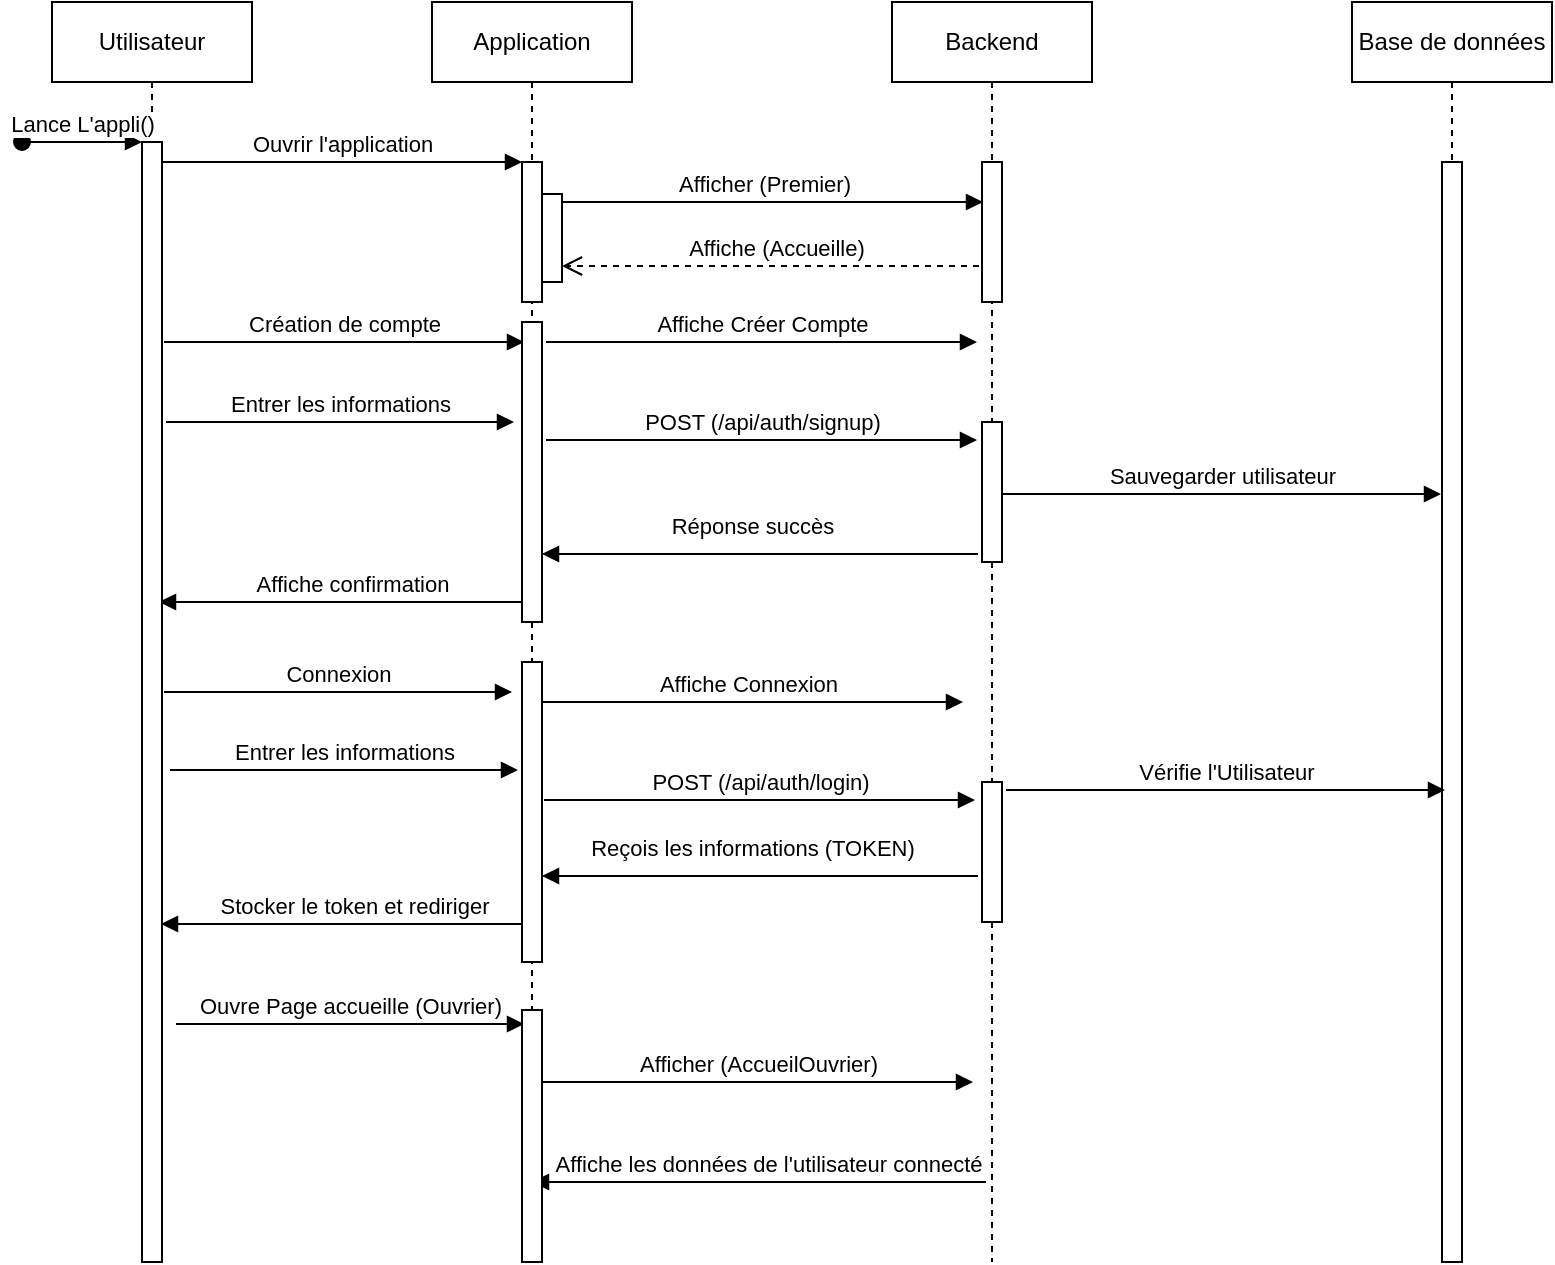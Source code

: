 <mxfile version="24.4.7" type="github">
  <diagram name="Page-1" id="ePx-Siqfa-JBIc3tZE89">
    <mxGraphModel dx="1674" dy="790" grid="1" gridSize="10" guides="1" tooltips="1" connect="1" arrows="1" fold="1" page="1" pageScale="1" pageWidth="1169" pageHeight="827" math="0" shadow="0">
      <root>
        <mxCell id="0" />
        <mxCell id="1" parent="0" />
        <mxCell id="JowL3XHhMeXL7V76OEd_-43" value="Affiche Connexion" style="html=1;verticalAlign=bottom;endArrow=block;edgeStyle=elbowEdgeStyle;elbow=vertical;curved=0;rounded=0;" edge="1" parent="1">
          <mxGeometry relative="1" as="geometry">
            <mxPoint x="473" y="400" as="sourcePoint" />
            <Array as="points">
              <mxPoint x="549" y="400" />
            </Array>
            <mxPoint x="688.5" y="400" as="targetPoint" />
          </mxGeometry>
        </mxCell>
        <mxCell id="JowL3XHhMeXL7V76OEd_-44" value="Stocker le token et rediriger" style="html=1;verticalAlign=bottom;endArrow=block;edgeStyle=elbowEdgeStyle;elbow=vertical;curved=0;rounded=0;" edge="1" parent="1">
          <mxGeometry x="0.286" relative="1" as="geometry">
            <mxPoint x="388" y="511" as="sourcePoint" />
            <Array as="points">
              <mxPoint x="473" y="511" />
            </Array>
            <mxPoint x="287.5" y="511" as="targetPoint" />
            <mxPoint as="offset" />
          </mxGeometry>
        </mxCell>
        <mxCell id="JowL3XHhMeXL7V76OEd_-45" value="Affiche confirmation" style="html=1;verticalAlign=bottom;endArrow=block;edgeStyle=elbowEdgeStyle;elbow=vertical;curved=0;rounded=0;" edge="1" parent="1">
          <mxGeometry x="0.286" relative="1" as="geometry">
            <mxPoint x="387" y="350" as="sourcePoint" />
            <Array as="points">
              <mxPoint x="472" y="350" />
            </Array>
            <mxPoint x="286.5" y="350" as="targetPoint" />
            <mxPoint as="offset" />
          </mxGeometry>
        </mxCell>
        <mxCell id="JowL3XHhMeXL7V76OEd_-46" value="Utilisateur" style="shape=umlLifeline;perimeter=lifelinePerimeter;whiteSpace=wrap;html=1;container=0;dropTarget=0;collapsible=0;recursiveResize=0;outlineConnect=0;portConstraint=eastwest;newEdgeStyle={&quot;edgeStyle&quot;:&quot;elbowEdgeStyle&quot;,&quot;elbow&quot;:&quot;vertical&quot;,&quot;curved&quot;:0,&quot;rounded&quot;:0};" vertex="1" parent="1">
          <mxGeometry x="233" y="50" width="100" height="630" as="geometry" />
        </mxCell>
        <mxCell id="JowL3XHhMeXL7V76OEd_-47" value="" style="html=1;points=[];perimeter=orthogonalPerimeter;outlineConnect=0;targetShapes=umlLifeline;portConstraint=eastwest;newEdgeStyle={&quot;edgeStyle&quot;:&quot;elbowEdgeStyle&quot;,&quot;elbow&quot;:&quot;vertical&quot;,&quot;curved&quot;:0,&quot;rounded&quot;:0};" vertex="1" parent="JowL3XHhMeXL7V76OEd_-46">
          <mxGeometry x="45" y="70" width="10" height="560" as="geometry" />
        </mxCell>
        <mxCell id="JowL3XHhMeXL7V76OEd_-48" value="Lance L&#39;appli()" style="html=1;verticalAlign=bottom;startArrow=oval;endArrow=block;startSize=8;edgeStyle=elbowEdgeStyle;elbow=vertical;curved=0;rounded=0;" edge="1" parent="JowL3XHhMeXL7V76OEd_-46" target="JowL3XHhMeXL7V76OEd_-47">
          <mxGeometry relative="1" as="geometry">
            <mxPoint x="-15" y="70" as="sourcePoint" />
          </mxGeometry>
        </mxCell>
        <mxCell id="JowL3XHhMeXL7V76OEd_-49" value="&lt;div&gt;Application&lt;/div&gt;" style="shape=umlLifeline;perimeter=lifelinePerimeter;whiteSpace=wrap;html=1;container=0;dropTarget=0;collapsible=0;recursiveResize=0;outlineConnect=0;portConstraint=eastwest;newEdgeStyle={&quot;edgeStyle&quot;:&quot;elbowEdgeStyle&quot;,&quot;elbow&quot;:&quot;vertical&quot;,&quot;curved&quot;:0,&quot;rounded&quot;:0};" vertex="1" parent="1">
          <mxGeometry x="423" y="50" width="100" height="630" as="geometry" />
        </mxCell>
        <mxCell id="JowL3XHhMeXL7V76OEd_-50" value="" style="html=1;points=[];perimeter=orthogonalPerimeter;outlineConnect=0;targetShapes=umlLifeline;portConstraint=eastwest;newEdgeStyle={&quot;edgeStyle&quot;:&quot;elbowEdgeStyle&quot;,&quot;elbow&quot;:&quot;vertical&quot;,&quot;curved&quot;:0,&quot;rounded&quot;:0};" vertex="1" parent="JowL3XHhMeXL7V76OEd_-49">
          <mxGeometry x="45" y="80" width="10" height="70" as="geometry" />
        </mxCell>
        <mxCell id="JowL3XHhMeXL7V76OEd_-51" value="" style="html=1;points=[];perimeter=orthogonalPerimeter;outlineConnect=0;targetShapes=umlLifeline;portConstraint=eastwest;newEdgeStyle={&quot;edgeStyle&quot;:&quot;elbowEdgeStyle&quot;,&quot;elbow&quot;:&quot;vertical&quot;,&quot;curved&quot;:0,&quot;rounded&quot;:0};" vertex="1" parent="JowL3XHhMeXL7V76OEd_-49">
          <mxGeometry x="45" y="330" width="10" height="150" as="geometry" />
        </mxCell>
        <mxCell id="JowL3XHhMeXL7V76OEd_-52" value="Ouvrir l&#39;application" style="html=1;verticalAlign=bottom;endArrow=block;edgeStyle=elbowEdgeStyle;elbow=vertical;curved=0;rounded=0;" edge="1" parent="1" source="JowL3XHhMeXL7V76OEd_-47" target="JowL3XHhMeXL7V76OEd_-50">
          <mxGeometry relative="1" as="geometry">
            <mxPoint x="388" y="140" as="sourcePoint" />
            <Array as="points">
              <mxPoint x="373" y="130" />
            </Array>
          </mxGeometry>
        </mxCell>
        <mxCell id="JowL3XHhMeXL7V76OEd_-53" value="Affiche (Accueille)" style="html=1;verticalAlign=bottom;endArrow=open;dashed=1;endSize=8;edgeStyle=elbowEdgeStyle;elbow=vertical;curved=0;rounded=0;" edge="1" parent="1">
          <mxGeometry relative="1" as="geometry">
            <mxPoint x="488" y="182" as="targetPoint" />
            <Array as="points">
              <mxPoint x="583" y="182" />
            </Array>
            <mxPoint x="702.5" y="182" as="sourcePoint" />
          </mxGeometry>
        </mxCell>
        <mxCell id="JowL3XHhMeXL7V76OEd_-54" value="Backend " style="shape=umlLifeline;perimeter=lifelinePerimeter;whiteSpace=wrap;html=1;container=0;dropTarget=0;collapsible=0;recursiveResize=0;outlineConnect=0;portConstraint=eastwest;newEdgeStyle={&quot;edgeStyle&quot;:&quot;elbowEdgeStyle&quot;,&quot;elbow&quot;:&quot;vertical&quot;,&quot;curved&quot;:0,&quot;rounded&quot;:0};" vertex="1" parent="1">
          <mxGeometry x="653" y="50" width="100" height="630" as="geometry" />
        </mxCell>
        <mxCell id="JowL3XHhMeXL7V76OEd_-55" value="" style="html=1;points=[];perimeter=orthogonalPerimeter;outlineConnect=0;targetShapes=umlLifeline;portConstraint=eastwest;newEdgeStyle={&quot;edgeStyle&quot;:&quot;elbowEdgeStyle&quot;,&quot;elbow&quot;:&quot;vertical&quot;,&quot;curved&quot;:0,&quot;rounded&quot;:0};" vertex="1" parent="JowL3XHhMeXL7V76OEd_-54">
          <mxGeometry x="45" y="80" width="10" height="70" as="geometry" />
        </mxCell>
        <mxCell id="JowL3XHhMeXL7V76OEd_-56" value="" style="html=1;points=[];perimeter=orthogonalPerimeter;outlineConnect=0;targetShapes=umlLifeline;portConstraint=eastwest;newEdgeStyle={&quot;edgeStyle&quot;:&quot;elbowEdgeStyle&quot;,&quot;elbow&quot;:&quot;vertical&quot;,&quot;curved&quot;:0,&quot;rounded&quot;:0};" vertex="1" parent="JowL3XHhMeXL7V76OEd_-54">
          <mxGeometry x="45" y="210" width="10" height="70" as="geometry" />
        </mxCell>
        <mxCell id="JowL3XHhMeXL7V76OEd_-57" value="" style="html=1;points=[];perimeter=orthogonalPerimeter;outlineConnect=0;targetShapes=umlLifeline;portConstraint=eastwest;newEdgeStyle={&quot;edgeStyle&quot;:&quot;elbowEdgeStyle&quot;,&quot;elbow&quot;:&quot;vertical&quot;,&quot;curved&quot;:0,&quot;rounded&quot;:0};" vertex="1" parent="JowL3XHhMeXL7V76OEd_-54">
          <mxGeometry x="45" y="390" width="10" height="70" as="geometry" />
        </mxCell>
        <mxCell id="JowL3XHhMeXL7V76OEd_-59" value="&lt;div&gt;Base de données&lt;/div&gt;" style="shape=umlLifeline;perimeter=lifelinePerimeter;whiteSpace=wrap;html=1;container=0;dropTarget=0;collapsible=0;recursiveResize=0;outlineConnect=0;portConstraint=eastwest;newEdgeStyle={&quot;edgeStyle&quot;:&quot;elbowEdgeStyle&quot;,&quot;elbow&quot;:&quot;vertical&quot;,&quot;curved&quot;:0,&quot;rounded&quot;:0};" vertex="1" parent="1">
          <mxGeometry x="883" y="50" width="100" height="630" as="geometry" />
        </mxCell>
        <mxCell id="JowL3XHhMeXL7V76OEd_-60" value="" style="html=1;points=[];perimeter=orthogonalPerimeter;outlineConnect=0;targetShapes=umlLifeline;portConstraint=eastwest;newEdgeStyle={&quot;edgeStyle&quot;:&quot;elbowEdgeStyle&quot;,&quot;elbow&quot;:&quot;vertical&quot;,&quot;curved&quot;:0,&quot;rounded&quot;:0};" vertex="1" parent="JowL3XHhMeXL7V76OEd_-59">
          <mxGeometry x="45" y="80" width="10" height="550" as="geometry" />
        </mxCell>
        <mxCell id="JowL3XHhMeXL7V76OEd_-61" value="Afficher (Premier)" style="html=1;verticalAlign=bottom;endArrow=block;edgeStyle=elbowEdgeStyle;elbow=vertical;curved=0;rounded=0;" edge="1" parent="1">
          <mxGeometry relative="1" as="geometry">
            <mxPoint x="479" y="150" as="sourcePoint" />
            <Array as="points">
              <mxPoint x="554" y="150" />
            </Array>
            <mxPoint x="698.5" y="150" as="targetPoint" />
          </mxGeometry>
        </mxCell>
        <mxCell id="JowL3XHhMeXL7V76OEd_-62" value="" style="html=1;points=[];perimeter=orthogonalPerimeter;outlineConnect=0;targetShapes=umlLifeline;portConstraint=eastwest;newEdgeStyle={&quot;edgeStyle&quot;:&quot;elbowEdgeStyle&quot;,&quot;elbow&quot;:&quot;vertical&quot;,&quot;curved&quot;:0,&quot;rounded&quot;:0};" vertex="1" parent="1">
          <mxGeometry x="478" y="146" width="10" height="44" as="geometry" />
        </mxCell>
        <mxCell id="JowL3XHhMeXL7V76OEd_-63" value="Création de compte" style="html=1;verticalAlign=bottom;endArrow=block;edgeStyle=elbowEdgeStyle;elbow=vertical;curved=0;rounded=0;" edge="1" parent="1">
          <mxGeometry relative="1" as="geometry">
            <mxPoint x="289" y="220" as="sourcePoint" />
            <Array as="points">
              <mxPoint x="374" y="220" />
            </Array>
            <mxPoint x="469" y="220" as="targetPoint" />
          </mxGeometry>
        </mxCell>
        <mxCell id="JowL3XHhMeXL7V76OEd_-64" value="&lt;div&gt;Affiche Créer Compte&lt;/div&gt;" style="html=1;verticalAlign=bottom;endArrow=block;edgeStyle=elbowEdgeStyle;elbow=vertical;curved=0;rounded=0;" edge="1" parent="1">
          <mxGeometry relative="1" as="geometry">
            <mxPoint x="480" y="220" as="sourcePoint" />
            <Array as="points">
              <mxPoint x="556" y="220" />
            </Array>
            <mxPoint x="695.5" y="220" as="targetPoint" />
          </mxGeometry>
        </mxCell>
        <mxCell id="JowL3XHhMeXL7V76OEd_-65" value="Entrer les informations " style="html=1;verticalAlign=bottom;endArrow=block;edgeStyle=elbowEdgeStyle;elbow=vertical;curved=0;rounded=0;" edge="1" parent="1">
          <mxGeometry relative="1" as="geometry">
            <mxPoint x="290" y="260" as="sourcePoint" />
            <Array as="points">
              <mxPoint x="365" y="260" />
            </Array>
            <mxPoint x="464" y="260" as="targetPoint" />
          </mxGeometry>
        </mxCell>
        <mxCell id="JowL3XHhMeXL7V76OEd_-66" value="Sauvegarder utilisateur" style="html=1;verticalAlign=bottom;endArrow=block;edgeStyle=elbowEdgeStyle;elbow=vertical;curved=0;rounded=0;" edge="1" parent="1">
          <mxGeometry relative="1" as="geometry">
            <mxPoint x="708" y="296" as="sourcePoint" />
            <Array as="points">
              <mxPoint x="783" y="296" />
            </Array>
            <mxPoint x="927.5" y="296" as="targetPoint" />
          </mxGeometry>
        </mxCell>
        <mxCell id="JowL3XHhMeXL7V76OEd_-67" value="Réponse succès" style="html=1;verticalAlign=bottom;endArrow=block;edgeStyle=elbowEdgeStyle;elbow=vertical;curved=0;rounded=0;" edge="1" parent="1">
          <mxGeometry x="0.283" y="-5" relative="1" as="geometry">
            <mxPoint x="621" y="326" as="sourcePoint" />
            <Array as="points">
              <mxPoint x="696" y="326" />
            </Array>
            <mxPoint x="478" y="326" as="targetPoint" />
            <mxPoint as="offset" />
          </mxGeometry>
        </mxCell>
        <mxCell id="JowL3XHhMeXL7V76OEd_-68" value="POST (/api/auth/signup)" style="html=1;verticalAlign=bottom;endArrow=block;edgeStyle=elbowEdgeStyle;elbow=vertical;curved=0;rounded=0;" edge="1" parent="1">
          <mxGeometry relative="1" as="geometry">
            <mxPoint x="480" y="269" as="sourcePoint" />
            <Array as="points">
              <mxPoint x="556" y="269" />
            </Array>
            <mxPoint x="695.5" y="269" as="targetPoint" />
          </mxGeometry>
        </mxCell>
        <mxCell id="JowL3XHhMeXL7V76OEd_-69" value="Connexion" style="html=1;verticalAlign=bottom;endArrow=block;edgeStyle=elbowEdgeStyle;elbow=vertical;curved=0;rounded=0;" edge="1" parent="1">
          <mxGeometry relative="1" as="geometry">
            <mxPoint x="289" y="395" as="sourcePoint" />
            <Array as="points">
              <mxPoint x="364" y="395" />
            </Array>
            <mxPoint x="463" y="395" as="targetPoint" />
          </mxGeometry>
        </mxCell>
        <mxCell id="JowL3XHhMeXL7V76OEd_-70" value="POST (/api/auth/login)" style="html=1;verticalAlign=bottom;endArrow=block;edgeStyle=elbowEdgeStyle;elbow=vertical;curved=0;rounded=0;" edge="1" parent="1">
          <mxGeometry relative="1" as="geometry">
            <mxPoint x="479" y="449" as="sourcePoint" />
            <Array as="points">
              <mxPoint x="555" y="449" />
            </Array>
            <mxPoint x="694.5" y="449" as="targetPoint" />
          </mxGeometry>
        </mxCell>
        <mxCell id="JowL3XHhMeXL7V76OEd_-71" value="Vérifie l&#39;Utilisateur " style="html=1;verticalAlign=bottom;endArrow=block;edgeStyle=elbowEdgeStyle;elbow=vertical;curved=0;rounded=0;" edge="1" parent="1">
          <mxGeometry relative="1" as="geometry">
            <mxPoint x="710" y="444" as="sourcePoint" />
            <Array as="points">
              <mxPoint x="785" y="444" />
            </Array>
            <mxPoint x="929.5" y="444" as="targetPoint" />
          </mxGeometry>
        </mxCell>
        <mxCell id="JowL3XHhMeXL7V76OEd_-72" value="Reçois les informations (TOKEN)" style="html=1;verticalAlign=bottom;endArrow=block;edgeStyle=elbowEdgeStyle;elbow=vertical;curved=0;rounded=0;" edge="1" parent="1">
          <mxGeometry x="0.283" y="-5" relative="1" as="geometry">
            <mxPoint x="621" y="487" as="sourcePoint" />
            <Array as="points">
              <mxPoint x="696" y="487" />
            </Array>
            <mxPoint x="478" y="487" as="targetPoint" />
            <mxPoint as="offset" />
          </mxGeometry>
        </mxCell>
        <mxCell id="JowL3XHhMeXL7V76OEd_-73" value="Ouvre Page accueille (Ouvrier)" style="html=1;verticalAlign=bottom;endArrow=block;edgeStyle=elbowEdgeStyle;elbow=vertical;curved=0;rounded=0;" edge="1" parent="1">
          <mxGeometry relative="1" as="geometry">
            <mxPoint x="295" y="561" as="sourcePoint" />
            <Array as="points">
              <mxPoint x="370" y="561" />
            </Array>
            <mxPoint x="469" y="561" as="targetPoint" />
          </mxGeometry>
        </mxCell>
        <mxCell id="JowL3XHhMeXL7V76OEd_-74" value="Afficher (AccueilOuvrier)" style="html=1;verticalAlign=bottom;endArrow=block;edgeStyle=elbowEdgeStyle;elbow=vertical;curved=0;rounded=0;" edge="1" parent="1">
          <mxGeometry relative="1" as="geometry">
            <mxPoint x="478" y="590" as="sourcePoint" />
            <Array as="points">
              <mxPoint x="554" y="590" />
            </Array>
            <mxPoint x="693.5" y="590" as="targetPoint" />
          </mxGeometry>
        </mxCell>
        <mxCell id="JowL3XHhMeXL7V76OEd_-80" value="Affiche les données de l&#39;utilisateur connecté" style="html=1;verticalAlign=bottom;endArrow=block;edgeStyle=elbowEdgeStyle;elbow=vertical;curved=0;rounded=0;" edge="1" parent="1" target="JowL3XHhMeXL7V76OEd_-49">
          <mxGeometry x="0.465" relative="1" as="geometry">
            <mxPoint x="488" y="640" as="sourcePoint" />
            <Array as="points">
              <mxPoint x="700" y="640" />
            </Array>
            <mxPoint x="703.5" y="640" as="targetPoint" />
            <mxPoint as="offset" />
          </mxGeometry>
        </mxCell>
        <mxCell id="JowL3XHhMeXL7V76OEd_-81" value="" style="html=1;points=[];perimeter=orthogonalPerimeter;outlineConnect=0;targetShapes=umlLifeline;portConstraint=eastwest;newEdgeStyle={&quot;edgeStyle&quot;:&quot;elbowEdgeStyle&quot;,&quot;elbow&quot;:&quot;vertical&quot;,&quot;curved&quot;:0,&quot;rounded&quot;:0};" vertex="1" parent="1">
          <mxGeometry x="468" y="210" width="10" height="150" as="geometry" />
        </mxCell>
        <mxCell id="JowL3XHhMeXL7V76OEd_-82" value="Entrer les informations " style="html=1;verticalAlign=bottom;endArrow=block;edgeStyle=elbowEdgeStyle;elbow=vertical;curved=0;rounded=0;" edge="1" parent="1">
          <mxGeometry relative="1" as="geometry">
            <mxPoint x="292" y="434" as="sourcePoint" />
            <Array as="points">
              <mxPoint x="367" y="434" />
            </Array>
            <mxPoint x="466" y="434" as="targetPoint" />
          </mxGeometry>
        </mxCell>
        <mxCell id="JowL3XHhMeXL7V76OEd_-83" value="" style="html=1;points=[];perimeter=orthogonalPerimeter;outlineConnect=0;targetShapes=umlLifeline;portConstraint=eastwest;newEdgeStyle={&quot;edgeStyle&quot;:&quot;elbowEdgeStyle&quot;,&quot;elbow&quot;:&quot;vertical&quot;,&quot;curved&quot;:0,&quot;rounded&quot;:0};" vertex="1" parent="1">
          <mxGeometry x="468" y="554" width="10" height="126" as="geometry" />
        </mxCell>
      </root>
    </mxGraphModel>
  </diagram>
</mxfile>
